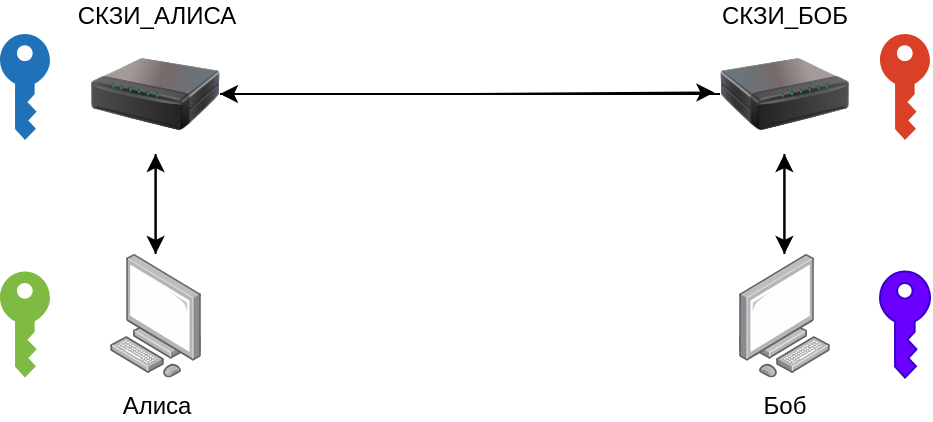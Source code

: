 <mxfile version="21.6.5" type="github">
  <diagram name="Page-1" id="lBHg8PHQt5yoxerQ0RU8">
    <mxGraphModel dx="800" dy="444" grid="1" gridSize="10" guides="1" tooltips="1" connect="1" arrows="1" fold="1" page="1" pageScale="1" pageWidth="850" pageHeight="1100" math="0" shadow="0">
      <root>
        <mxCell id="0" />
        <mxCell id="1" parent="0" />
        <mxCell id="rG78wyLrBVG3zXL-djCQ-5" value="СКЗИ_БОБ" style="image;html=1;image=img/lib/clip_art/networking/Print_Server_128x128.png;verticalAlign=bottom;horizontal=1;align=center;labelPosition=center;verticalLabelPosition=top;" vertex="1" parent="1">
          <mxGeometry x="470" y="270" width="64.4" height="60" as="geometry" />
        </mxCell>
        <mxCell id="rG78wyLrBVG3zXL-djCQ-10" value="" style="edgeStyle=orthogonalEdgeStyle;rounded=0;orthogonalLoop=1;jettySize=auto;html=1;" edge="1" parent="1" source="rG78wyLrBVG3zXL-djCQ-2" target="rG78wyLrBVG3zXL-djCQ-3">
          <mxGeometry relative="1" as="geometry" />
        </mxCell>
        <mxCell id="rG78wyLrBVG3zXL-djCQ-2" value="Алиса" style="image;points=[];aspect=fixed;html=1;align=center;shadow=0;dashed=0;image=img/lib/allied_telesis/computer_and_terminals/Personal_Computer.svg;" vertex="1" parent="1">
          <mxGeometry x="165" y="380" width="45.6" height="61.8" as="geometry" />
        </mxCell>
        <mxCell id="rG78wyLrBVG3zXL-djCQ-9" value="" style="edgeStyle=orthogonalEdgeStyle;rounded=0;orthogonalLoop=1;jettySize=auto;html=1;" edge="1" parent="1" source="rG78wyLrBVG3zXL-djCQ-3" target="rG78wyLrBVG3zXL-djCQ-2">
          <mxGeometry relative="1" as="geometry" />
        </mxCell>
        <mxCell id="rG78wyLrBVG3zXL-djCQ-13" style="edgeStyle=orthogonalEdgeStyle;rounded=0;orthogonalLoop=1;jettySize=auto;html=1;exitX=1;exitY=0.5;exitDx=0;exitDy=0;entryX=-0.043;entryY=0.487;entryDx=0;entryDy=0;entryPerimeter=0;" edge="1" parent="1" source="rG78wyLrBVG3zXL-djCQ-3" target="rG78wyLrBVG3zXL-djCQ-5">
          <mxGeometry relative="1" as="geometry" />
        </mxCell>
        <mxCell id="rG78wyLrBVG3zXL-djCQ-3" value="СКЗИ_АЛИСА" style="image;html=1;image=img/lib/clip_art/networking/Print_Server_128x128.png;flipV=0;flipH=1;labelPosition=center;verticalLabelPosition=top;align=center;verticalAlign=bottom;" vertex="1" parent="1">
          <mxGeometry x="155.6" y="270" width="64.4" height="60" as="geometry" />
        </mxCell>
        <mxCell id="rG78wyLrBVG3zXL-djCQ-7" value="" style="edgeStyle=orthogonalEdgeStyle;rounded=0;orthogonalLoop=1;jettySize=auto;html=1;" edge="1" parent="1" source="rG78wyLrBVG3zXL-djCQ-5" target="rG78wyLrBVG3zXL-djCQ-6">
          <mxGeometry relative="1" as="geometry" />
        </mxCell>
        <mxCell id="rG78wyLrBVG3zXL-djCQ-14" style="edgeStyle=orthogonalEdgeStyle;rounded=0;orthogonalLoop=1;jettySize=auto;html=1;exitX=0;exitY=0.5;exitDx=0;exitDy=0;entryX=1;entryY=0.5;entryDx=0;entryDy=0;" edge="1" parent="1" source="rG78wyLrBVG3zXL-djCQ-5" target="rG78wyLrBVG3zXL-djCQ-3">
          <mxGeometry relative="1" as="geometry" />
        </mxCell>
        <mxCell id="rG78wyLrBVG3zXL-djCQ-8" value="" style="edgeStyle=orthogonalEdgeStyle;rounded=0;orthogonalLoop=1;jettySize=auto;html=1;" edge="1" parent="1" source="rG78wyLrBVG3zXL-djCQ-6" target="rG78wyLrBVG3zXL-djCQ-5">
          <mxGeometry relative="1" as="geometry" />
        </mxCell>
        <mxCell id="rG78wyLrBVG3zXL-djCQ-6" value="Боб" style="image;points=[];aspect=fixed;html=1;align=center;shadow=0;dashed=0;image=img/lib/allied_telesis/computer_and_terminals/Personal_Computer.svg;flipH=1;" vertex="1" parent="1">
          <mxGeometry x="479.4" y="380" width="45.6" height="61.8" as="geometry" />
        </mxCell>
        <mxCell id="rG78wyLrBVG3zXL-djCQ-19" value="" style="sketch=0;pointerEvents=1;shadow=0;dashed=0;html=1;strokeColor=none;labelPosition=center;verticalLabelPosition=bottom;verticalAlign=top;outlineConnect=0;align=center;shape=mxgraph.office.security.key_permissions;fillColor=#2072B8;" vertex="1" parent="1">
          <mxGeometry x="110" y="270" width="25" height="53" as="geometry" />
        </mxCell>
        <mxCell id="rG78wyLrBVG3zXL-djCQ-20" value="" style="sketch=0;pointerEvents=1;shadow=0;dashed=0;html=1;strokeColor=none;labelPosition=center;verticalLabelPosition=bottom;verticalAlign=top;outlineConnect=0;align=center;shape=mxgraph.office.security.key_permissions;fillColor=#DA4026;" vertex="1" parent="1">
          <mxGeometry x="550" y="270" width="25" height="53" as="geometry" />
        </mxCell>
        <mxCell id="rG78wyLrBVG3zXL-djCQ-21" value="" style="sketch=0;pointerEvents=1;shadow=0;dashed=0;html=1;strokeColor=none;labelPosition=center;verticalLabelPosition=bottom;verticalAlign=top;outlineConnect=0;align=center;shape=mxgraph.office.security.key_permissions;fillColor=#7FBA42;" vertex="1" parent="1">
          <mxGeometry x="110" y="388.8" width="25" height="53" as="geometry" />
        </mxCell>
        <mxCell id="rG78wyLrBVG3zXL-djCQ-22" value="" style="sketch=0;pointerEvents=1;shadow=0;dashed=0;html=1;strokeColor=#3700CC;labelPosition=center;verticalLabelPosition=bottom;verticalAlign=top;outlineConnect=0;align=center;shape=mxgraph.office.security.key_permissions;fillColor=#6a00ff;fontColor=#ffffff;" vertex="1" parent="1">
          <mxGeometry x="550" y="388.8" width="25" height="53" as="geometry" />
        </mxCell>
      </root>
    </mxGraphModel>
  </diagram>
</mxfile>
